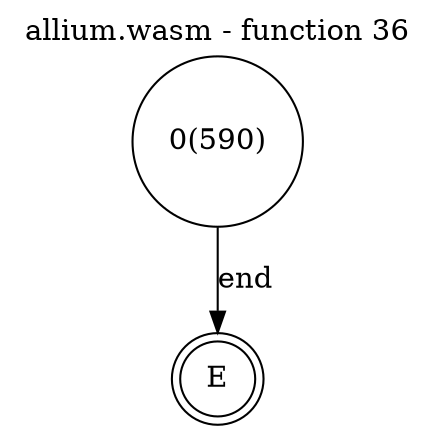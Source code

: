 digraph finite_state_machine {
    label = "allium.wasm - function 36"
    labelloc =  t
    labelfontsize = 16
    labelfontcolor = black
    labelfontname = "Helvetica"
    node [shape = doublecircle]; E ;
node [shape=circle, fontcolor=black, style="", label="0(590)"]0
node [shape=circle, fontcolor=black, style="", label="E"]E
    0 -> E[label="end"];
}

